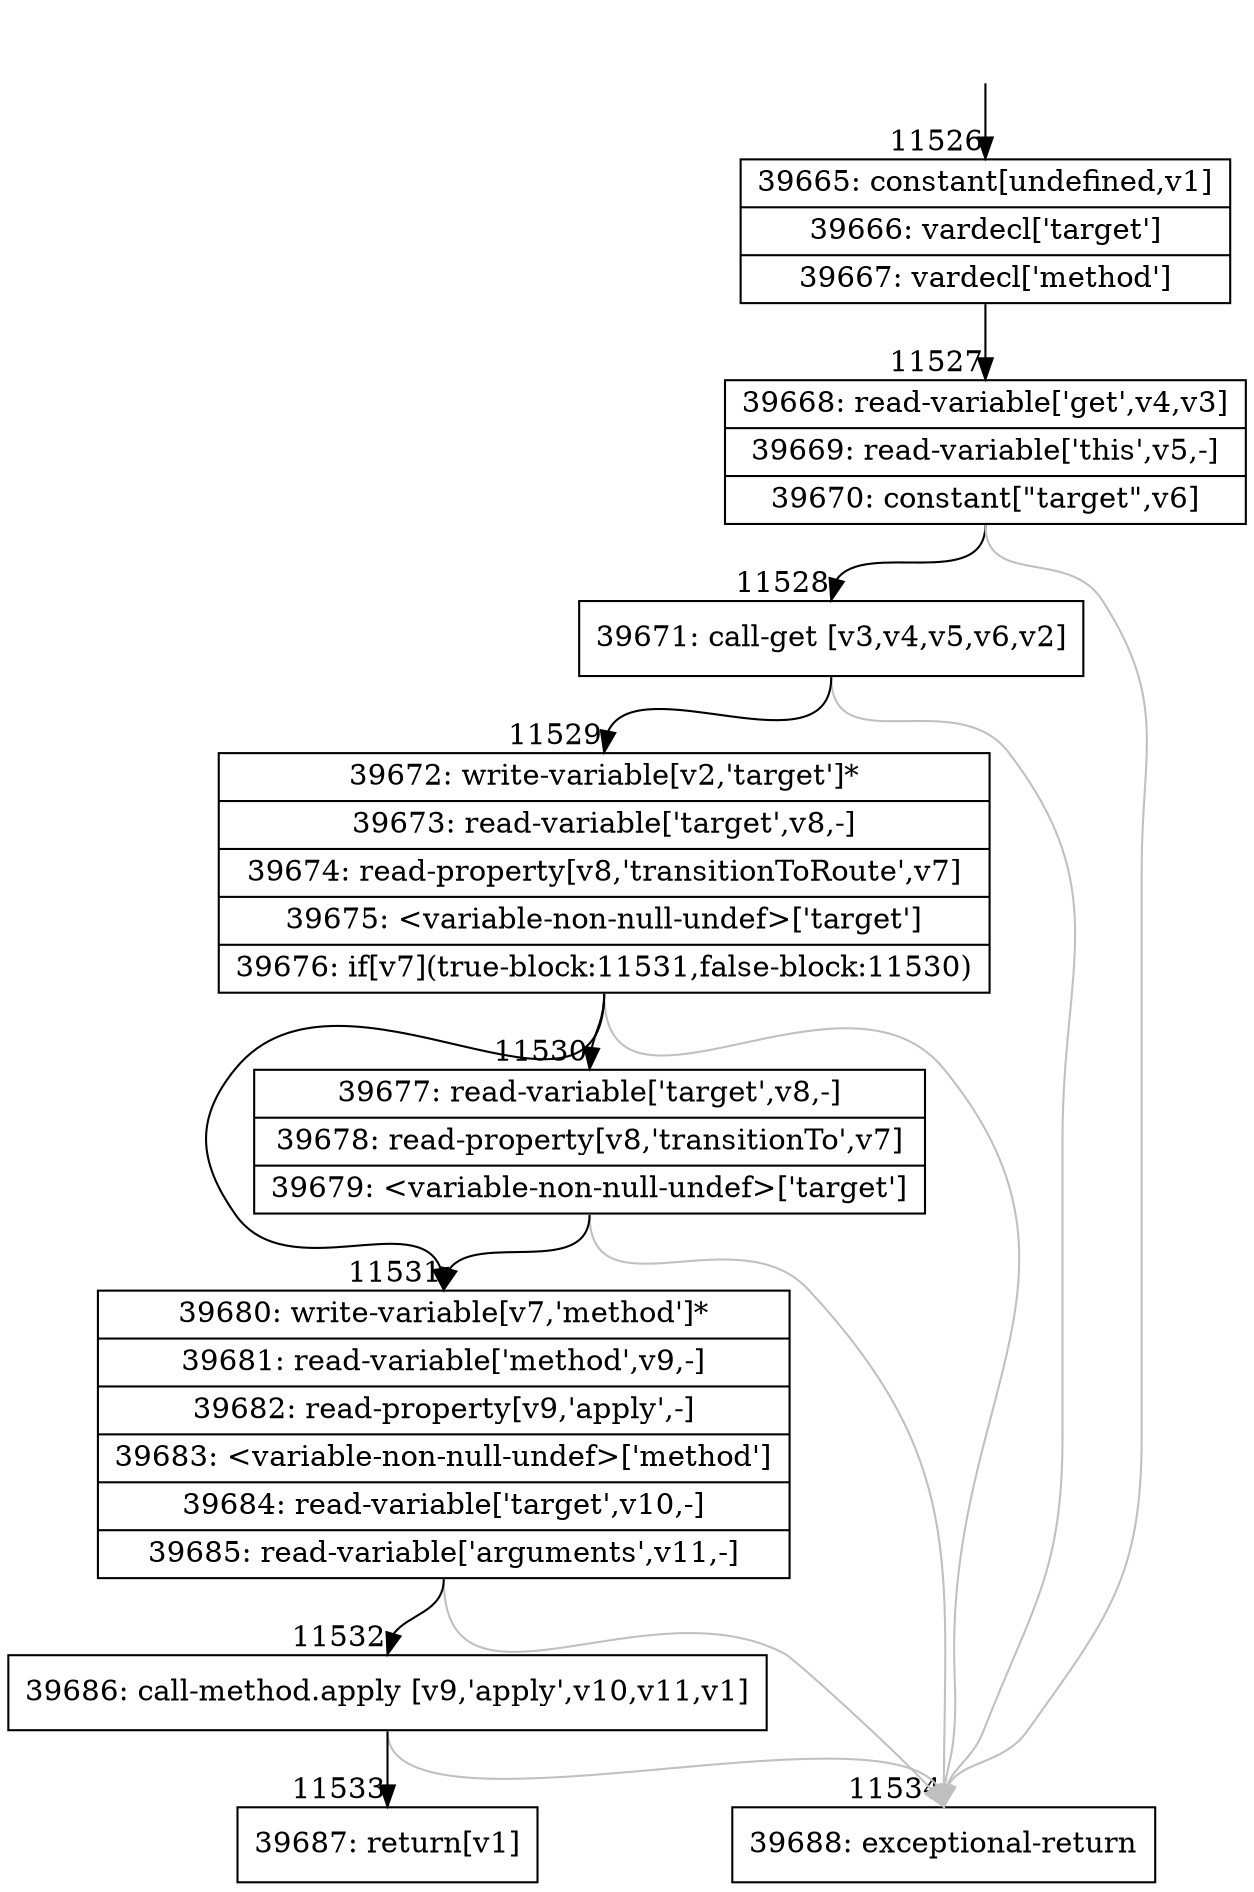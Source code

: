 digraph {
rankdir="TD"
BB_entry947[shape=none,label=""];
BB_entry947 -> BB11526 [tailport=s, headport=n, headlabel="    11526"]
BB11526 [shape=record label="{39665: constant[undefined,v1]|39666: vardecl['target']|39667: vardecl['method']}" ] 
BB11526 -> BB11527 [tailport=s, headport=n, headlabel="      11527"]
BB11527 [shape=record label="{39668: read-variable['get',v4,v3]|39669: read-variable['this',v5,-]|39670: constant[\"target\",v6]}" ] 
BB11527 -> BB11528 [tailport=s, headport=n, headlabel="      11528"]
BB11527 -> BB11534 [tailport=s, headport=n, color=gray, headlabel="      11534"]
BB11528 [shape=record label="{39671: call-get [v3,v4,v5,v6,v2]}" ] 
BB11528 -> BB11529 [tailport=s, headport=n, headlabel="      11529"]
BB11528 -> BB11534 [tailport=s, headport=n, color=gray]
BB11529 [shape=record label="{39672: write-variable[v2,'target']*|39673: read-variable['target',v8,-]|39674: read-property[v8,'transitionToRoute',v7]|39675: \<variable-non-null-undef\>['target']|39676: if[v7](true-block:11531,false-block:11530)}" ] 
BB11529 -> BB11531 [tailport=s, headport=n, headlabel="      11531"]
BB11529 -> BB11530 [tailport=s, headport=n, headlabel="      11530"]
BB11529 -> BB11534 [tailport=s, headport=n, color=gray]
BB11530 [shape=record label="{39677: read-variable['target',v8,-]|39678: read-property[v8,'transitionTo',v7]|39679: \<variable-non-null-undef\>['target']}" ] 
BB11530 -> BB11531 [tailport=s, headport=n]
BB11530 -> BB11534 [tailport=s, headport=n, color=gray]
BB11531 [shape=record label="{39680: write-variable[v7,'method']*|39681: read-variable['method',v9,-]|39682: read-property[v9,'apply',-]|39683: \<variable-non-null-undef\>['method']|39684: read-variable['target',v10,-]|39685: read-variable['arguments',v11,-]}" ] 
BB11531 -> BB11532 [tailport=s, headport=n, headlabel="      11532"]
BB11531 -> BB11534 [tailport=s, headport=n, color=gray]
BB11532 [shape=record label="{39686: call-method.apply [v9,'apply',v10,v11,v1]}" ] 
BB11532 -> BB11533 [tailport=s, headport=n, headlabel="      11533"]
BB11532 -> BB11534 [tailport=s, headport=n, color=gray]
BB11533 [shape=record label="{39687: return[v1]}" ] 
BB11534 [shape=record label="{39688: exceptional-return}" ] 
//#$~ 21016
}
